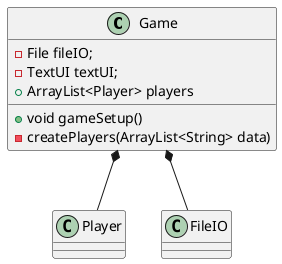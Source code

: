 @startuml
class Game
class Player
class FileIO

Game : - File fileIO;
Game : - TextUI textUI;
Game : + ArrayList<Player> players
Game : + void gameSetup()
Game : - createPlayers(ArrayList<String> data)

Game *-- FileIO
Game *-- Player



@enduml